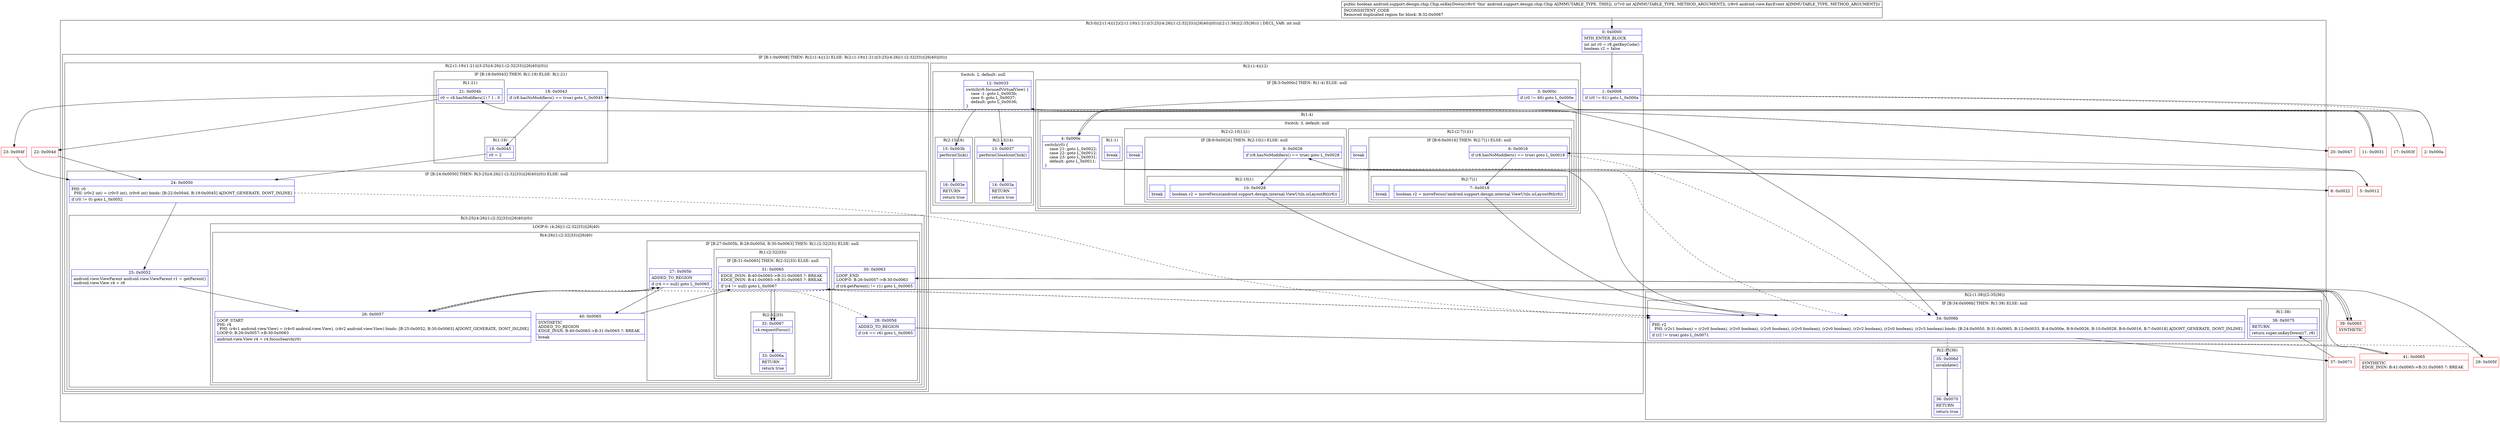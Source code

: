 digraph "CFG forandroid.support.design.chip.Chip.onKeyDown(ILandroid\/view\/KeyEvent;)Z" {
subgraph cluster_Region_873613038 {
label = "R(3:0|(2:(1:4)|12)(2:(1:19)(1:21)|(3:25|(4:26|(1:(2:32|33))|26|40)|(0)))|(2:(1:38)|(2:35|36))) | DECL_VAR: int null\l";
node [shape=record,color=blue];
Node_0 [shape=record,label="{0\:\ 0x0000|MTH_ENTER_BLOCK\l|int int r0 = r8.getKeyCode()\lboolean r2 = false\l}"];
subgraph cluster_IfRegion_2115103456 {
label = "IF [B:1:0x0008] THEN: R(2:(1:4)|12) ELSE: R(2:(1:19)(1:21)|(3:25|(4:26|(1:(2:32|33))|26|40)|(0)))";
node [shape=record,color=blue];
Node_1 [shape=record,label="{1\:\ 0x0008|if (r0 != 61) goto L_0x000a\l}"];
subgraph cluster_Region_447494089 {
label = "R(2:(1:4)|12)";
node [shape=record,color=blue];
subgraph cluster_IfRegion_1171500816 {
label = "IF [B:3:0x000c] THEN: R(1:4) ELSE: null";
node [shape=record,color=blue];
Node_3 [shape=record,label="{3\:\ 0x000c|if (r0 != 66) goto L_0x000e\l}"];
subgraph cluster_Region_1175225810 {
label = "R(1:4)";
node [shape=record,color=blue];
subgraph cluster_SwitchRegion_1921610918 {
label = "Switch: 3, default: null";
node [shape=record,color=blue];
Node_4 [shape=record,label="{4\:\ 0x000e|switch(r0) \{\l    case 21: goto L_0x0022;\l    case 22: goto L_0x0012;\l    case 23: goto L_0x0031;\l    default: goto L_0x0011;\l\}\l}"];
subgraph cluster_Region_864288683 {
label = "R(2:(2:10|1)|1)";
node [shape=record,color=blue];
subgraph cluster_IfRegion_1131679571 {
label = "IF [B:9:0x0026] THEN: R(2:10|1) ELSE: null";
node [shape=record,color=blue];
Node_9 [shape=record,label="{9\:\ 0x0026|if (r8.hasNoModifiers() == true) goto L_0x0028\l}"];
subgraph cluster_Region_1418361135 {
label = "R(2:10|1)";
node [shape=record,color=blue];
Node_10 [shape=record,label="{10\:\ 0x0028|boolean r2 = moveFocus(android.support.design.internal.ViewUtils.isLayoutRtl(r6))\l}"];
Node_InsnContainer_949840523 [shape=record,label="{|break\l}"];
}
}
Node_InsnContainer_438127199 [shape=record,label="{|break\l}"];
}
subgraph cluster_Region_911183888 {
label = "R(2:(2:7|1)|1)";
node [shape=record,color=blue];
subgraph cluster_IfRegion_1436684061 {
label = "IF [B:6:0x0016] THEN: R(2:7|1) ELSE: null";
node [shape=record,color=blue];
Node_6 [shape=record,label="{6\:\ 0x0016|if (r8.hasNoModifiers() == true) goto L_0x0018\l}"];
subgraph cluster_Region_624807860 {
label = "R(2:7|1)";
node [shape=record,color=blue];
Node_7 [shape=record,label="{7\:\ 0x0018|boolean r2 = moveFocus(!android.support.design.internal.ViewUtils.isLayoutRtl(r6))\l}"];
Node_InsnContainer_104394256 [shape=record,label="{|break\l}"];
}
}
Node_InsnContainer_1988559674 [shape=record,label="{|break\l}"];
}
subgraph cluster_Region_1006818026 {
label = "R(1:1)";
node [shape=record,color=blue];
Node_InsnContainer_2032003216 [shape=record,label="{|break\l}"];
}
}
}
}
subgraph cluster_SwitchRegion_940888525 {
label = "Switch: 2, default: null";
node [shape=record,color=blue];
Node_12 [shape=record,label="{12\:\ 0x0033|switch(r6.focusedVirtualView) \{\l    case \-1: goto L_0x003b;\l    case 0: goto L_0x0037;\l    default: goto L_0x0036;\l\}\l}"];
subgraph cluster_Region_1992592166 {
label = "R(2:15|16)";
node [shape=record,color=blue];
Node_15 [shape=record,label="{15\:\ 0x003b|performClick()\l}"];
Node_16 [shape=record,label="{16\:\ 0x003e|RETURN\l|return true\l}"];
}
subgraph cluster_Region_1551598230 {
label = "R(2:13|14)";
node [shape=record,color=blue];
Node_13 [shape=record,label="{13\:\ 0x0037|performCloseIconClick()\l}"];
Node_14 [shape=record,label="{14\:\ 0x003a|RETURN\l|return true\l}"];
}
}
}
subgraph cluster_Region_1244965089 {
label = "R(2:(1:19)(1:21)|(3:25|(4:26|(1:(2:32|33))|26|40)|(0)))";
node [shape=record,color=blue];
subgraph cluster_IfRegion_1420858067 {
label = "IF [B:18:0x0043] THEN: R(1:19) ELSE: R(1:21)";
node [shape=record,color=blue];
Node_18 [shape=record,label="{18\:\ 0x0043|if (r8.hasNoModifiers() == true) goto L_0x0045\l}"];
subgraph cluster_Region_1126134482 {
label = "R(1:19)";
node [shape=record,color=blue];
Node_19 [shape=record,label="{19\:\ 0x0045|r0 = 2\l}"];
}
subgraph cluster_Region_1155217511 {
label = "R(1:21)";
node [shape=record,color=blue];
Node_21 [shape=record,label="{21\:\ 0x004b|r0 = r8.hasModifiers(1) ? 1 : 0\l}"];
}
}
subgraph cluster_IfRegion_117419736 {
label = "IF [B:24:0x0050] THEN: R(3:25|(4:26|(1:(2:32|33))|26|40)|(0)) ELSE: null";
node [shape=record,color=blue];
Node_24 [shape=record,label="{24\:\ 0x0050|PHI: r0 \l  PHI: (r0v2 int) = (r0v5 int), (r0v6 int) binds: [B:22:0x004d, B:19:0x0045] A[DONT_GENERATE, DONT_INLINE]\l|if (r0 != 0) goto L_0x0052\l}"];
subgraph cluster_Region_143934826 {
label = "R(3:25|(4:26|(1:(2:32|33))|26|40)|(0))";
node [shape=record,color=blue];
Node_25 [shape=record,label="{25\:\ 0x0052|android.view.ViewParent android.view.ViewParent r1 = getParent()\landroid.view.View r4 = r6\l}"];
subgraph cluster_LoopRegion_120347771 {
label = "LOOP:0: (4:26|(1:(2:32|33))|26|40)";
node [shape=record,color=blue];
Node_30 [shape=record,label="{30\:\ 0x0063|LOOP_END\lLOOP:0: B:26:0x0057\-\>B:30:0x0063\l|if (r4.getParent() != r1) goto L_0x0065\l}"];
subgraph cluster_Region_572013724 {
label = "R(4:26|(1:(2:32|33))|26|40)";
node [shape=record,color=blue];
Node_26 [shape=record,label="{26\:\ 0x0057|LOOP_START\lPHI: r4 \l  PHI: (r4v1 android.view.View) = (r4v0 android.view.View), (r4v2 android.view.View) binds: [B:25:0x0052, B:30:0x0063] A[DONT_GENERATE, DONT_INLINE]\lLOOP:0: B:26:0x0057\-\>B:30:0x0063\l|android.view.View r4 = r4.focusSearch(r0)\l}"];
subgraph cluster_IfRegion_447304953 {
label = "IF [B:27:0x005b, B:28:0x005d, B:30:0x0063] THEN: R(1:(2:32|33)) ELSE: null";
node [shape=record,color=blue];
Node_27 [shape=record,label="{27\:\ 0x005b|ADDED_TO_REGION\l|if (r4 == null) goto L_0x0065\l}"];
Node_28 [shape=record,label="{28\:\ 0x005d|ADDED_TO_REGION\l|if (r4 == r6) goto L_0x0065\l}"];
Node_30 [shape=record,label="{30\:\ 0x0063|LOOP_END\lLOOP:0: B:26:0x0057\-\>B:30:0x0063\l|if (r4.getParent() != r1) goto L_0x0065\l}"];
subgraph cluster_Region_110162851 {
label = "R(1:(2:32|33))";
node [shape=record,color=blue];
subgraph cluster_IfRegion_135107232 {
label = "IF [B:31:0x0065] THEN: R(2:32|33) ELSE: null";
node [shape=record,color=blue];
Node_31 [shape=record,label="{31\:\ 0x0065|EDGE_INSN: B:40:0x0065\-\>B:31:0x0065 ?: BREAK  \lEDGE_INSN: B:41:0x0065\-\>B:31:0x0065 ?: BREAK  \l|if (r4 != null) goto L_0x0067\l}"];
subgraph cluster_Region_1831323742 {
label = "R(2:32|33)";
node [shape=record,color=blue];
Node_32 [shape=record,label="{32\:\ 0x0067|r4.requestFocus()\l}"];
Node_33 [shape=record,label="{33\:\ 0x006a|RETURN\l|return true\l}"];
}
}
}
}
Node_26 [shape=record,label="{26\:\ 0x0057|LOOP_START\lPHI: r4 \l  PHI: (r4v1 android.view.View) = (r4v0 android.view.View), (r4v2 android.view.View) binds: [B:25:0x0052, B:30:0x0063] A[DONT_GENERATE, DONT_INLINE]\lLOOP:0: B:26:0x0057\-\>B:30:0x0063\l|android.view.View r4 = r4.focusSearch(r0)\l}"];
Node_40 [shape=record,label="{40\:\ 0x0065|SYNTHETIC\lADDED_TO_REGION\lEDGE_INSN: B:40:0x0065\-\>B:31:0x0065 ?: BREAK  \l|break\l}"];
}
}
subgraph cluster_IfRegion_1031362463 {
label = "IF [B:31:0x0065] THEN: R(0) ELSE: null";
node [shape=record,color=blue];
Node_31 [shape=record,label="{31\:\ 0x0065|EDGE_INSN: B:40:0x0065\-\>B:31:0x0065 ?: BREAK  \lEDGE_INSN: B:41:0x0065\-\>B:31:0x0065 ?: BREAK  \l|if (r4 != null) goto L_0x0067\l}"];
subgraph cluster_Region_1770790960 {
label = "R(0)";
node [shape=record,color=blue];
}
}
}
}
}
}
subgraph cluster_Region_972685784 {
label = "R(2:(1:38)|(2:35|36))";
node [shape=record,color=blue];
subgraph cluster_IfRegion_2102284076 {
label = "IF [B:34:0x006b] THEN: R(1:38) ELSE: null";
node [shape=record,color=blue];
Node_34 [shape=record,label="{34\:\ 0x006b|PHI: r2 \l  PHI: (r2v1 boolean) = (r2v0 boolean), (r2v0 boolean), (r2v0 boolean), (r2v0 boolean), (r2v0 boolean), (r2v2 boolean), (r2v0 boolean), (r2v3 boolean) binds: [B:24:0x0050, B:31:0x0065, B:12:0x0033, B:4:0x000e, B:9:0x0026, B:10:0x0028, B:6:0x0016, B:7:0x0018] A[DONT_GENERATE, DONT_INLINE]\l|if (r2 != true) goto L_0x0071\l}"];
subgraph cluster_Region_1116266833 {
label = "R(1:38)";
node [shape=record,color=blue];
Node_38 [shape=record,label="{38\:\ 0x0075|RETURN\l|return super.onKeyDown(r7, r8)\l}"];
}
}
subgraph cluster_Region_1124343624 {
label = "R(2:35|36)";
node [shape=record,color=blue];
Node_35 [shape=record,label="{35\:\ 0x006d|invalidate()\l}"];
Node_36 [shape=record,label="{36\:\ 0x0070|RETURN\l|return true\l}"];
}
}
}
Node_2 [shape=record,color=red,label="{2\:\ 0x000a}"];
Node_5 [shape=record,color=red,label="{5\:\ 0x0012}"];
Node_8 [shape=record,color=red,label="{8\:\ 0x0022}"];
Node_11 [shape=record,color=red,label="{11\:\ 0x0031}"];
Node_17 [shape=record,color=red,label="{17\:\ 0x003f}"];
Node_20 [shape=record,color=red,label="{20\:\ 0x0047}"];
Node_22 [shape=record,color=red,label="{22\:\ 0x004d}"];
Node_23 [shape=record,color=red,label="{23\:\ 0x004f}"];
Node_29 [shape=record,color=red,label="{29\:\ 0x005f}"];
Node_37 [shape=record,color=red,label="{37\:\ 0x0071}"];
Node_39 [shape=record,color=red,label="{39\:\ 0x0065|SYNTHETIC\l}"];
Node_41 [shape=record,color=red,label="{41\:\ 0x0065|SYNTHETIC\lEDGE_INSN: B:41:0x0065\-\>B:31:0x0065 ?: BREAK  \l}"];
MethodNode[shape=record,label="{public boolean android.support.design.chip.Chip.onKeyDown((r6v0 'this' android.support.design.chip.Chip A[IMMUTABLE_TYPE, THIS]), (r7v0 int A[IMMUTABLE_TYPE, METHOD_ARGUMENT]), (r8v0 android.view.KeyEvent A[IMMUTABLE_TYPE, METHOD_ARGUMENT]))  | INCONSISTENT_CODE\lRemoved duplicated region for block: B:32:0x0067 \l}"];
MethodNode -> Node_0;
Node_0 -> Node_1;
Node_1 -> Node_2;
Node_1 -> Node_17[style=dashed];
Node_3 -> Node_4;
Node_3 -> Node_11[style=dashed];
Node_4 -> Node_5;
Node_4 -> Node_8;
Node_4 -> Node_11;
Node_4 -> Node_34;
Node_9 -> Node_10;
Node_9 -> Node_34[style=dashed];
Node_10 -> Node_34;
Node_6 -> Node_7;
Node_6 -> Node_34[style=dashed];
Node_7 -> Node_34;
Node_12 -> Node_13;
Node_12 -> Node_15;
Node_12 -> Node_34;
Node_15 -> Node_16;
Node_13 -> Node_14;
Node_18 -> Node_19;
Node_18 -> Node_20[style=dashed];
Node_19 -> Node_24;
Node_21 -> Node_22;
Node_21 -> Node_23;
Node_24 -> Node_25;
Node_24 -> Node_34[style=dashed];
Node_25 -> Node_26;
Node_30 -> Node_26[style=dashed];
Node_30 -> Node_39;
Node_26 -> Node_27;
Node_27 -> Node_28[style=dashed];
Node_27 -> Node_40;
Node_28 -> Node_29[style=dashed];
Node_28 -> Node_41;
Node_30 -> Node_26[style=dashed];
Node_30 -> Node_39;
Node_31 -> Node_32;
Node_31 -> Node_34[style=dashed];
Node_32 -> Node_33;
Node_26 -> Node_27;
Node_40 -> Node_31;
Node_31 -> Node_32;
Node_31 -> Node_34[style=dashed];
Node_34 -> Node_35[style=dashed];
Node_34 -> Node_37;
Node_35 -> Node_36;
Node_2 -> Node_3;
Node_5 -> Node_6;
Node_8 -> Node_9;
Node_11 -> Node_12;
Node_17 -> Node_18;
Node_20 -> Node_21;
Node_22 -> Node_24;
Node_23 -> Node_24;
Node_29 -> Node_30;
Node_37 -> Node_38;
Node_39 -> Node_31;
Node_41 -> Node_31;
}

